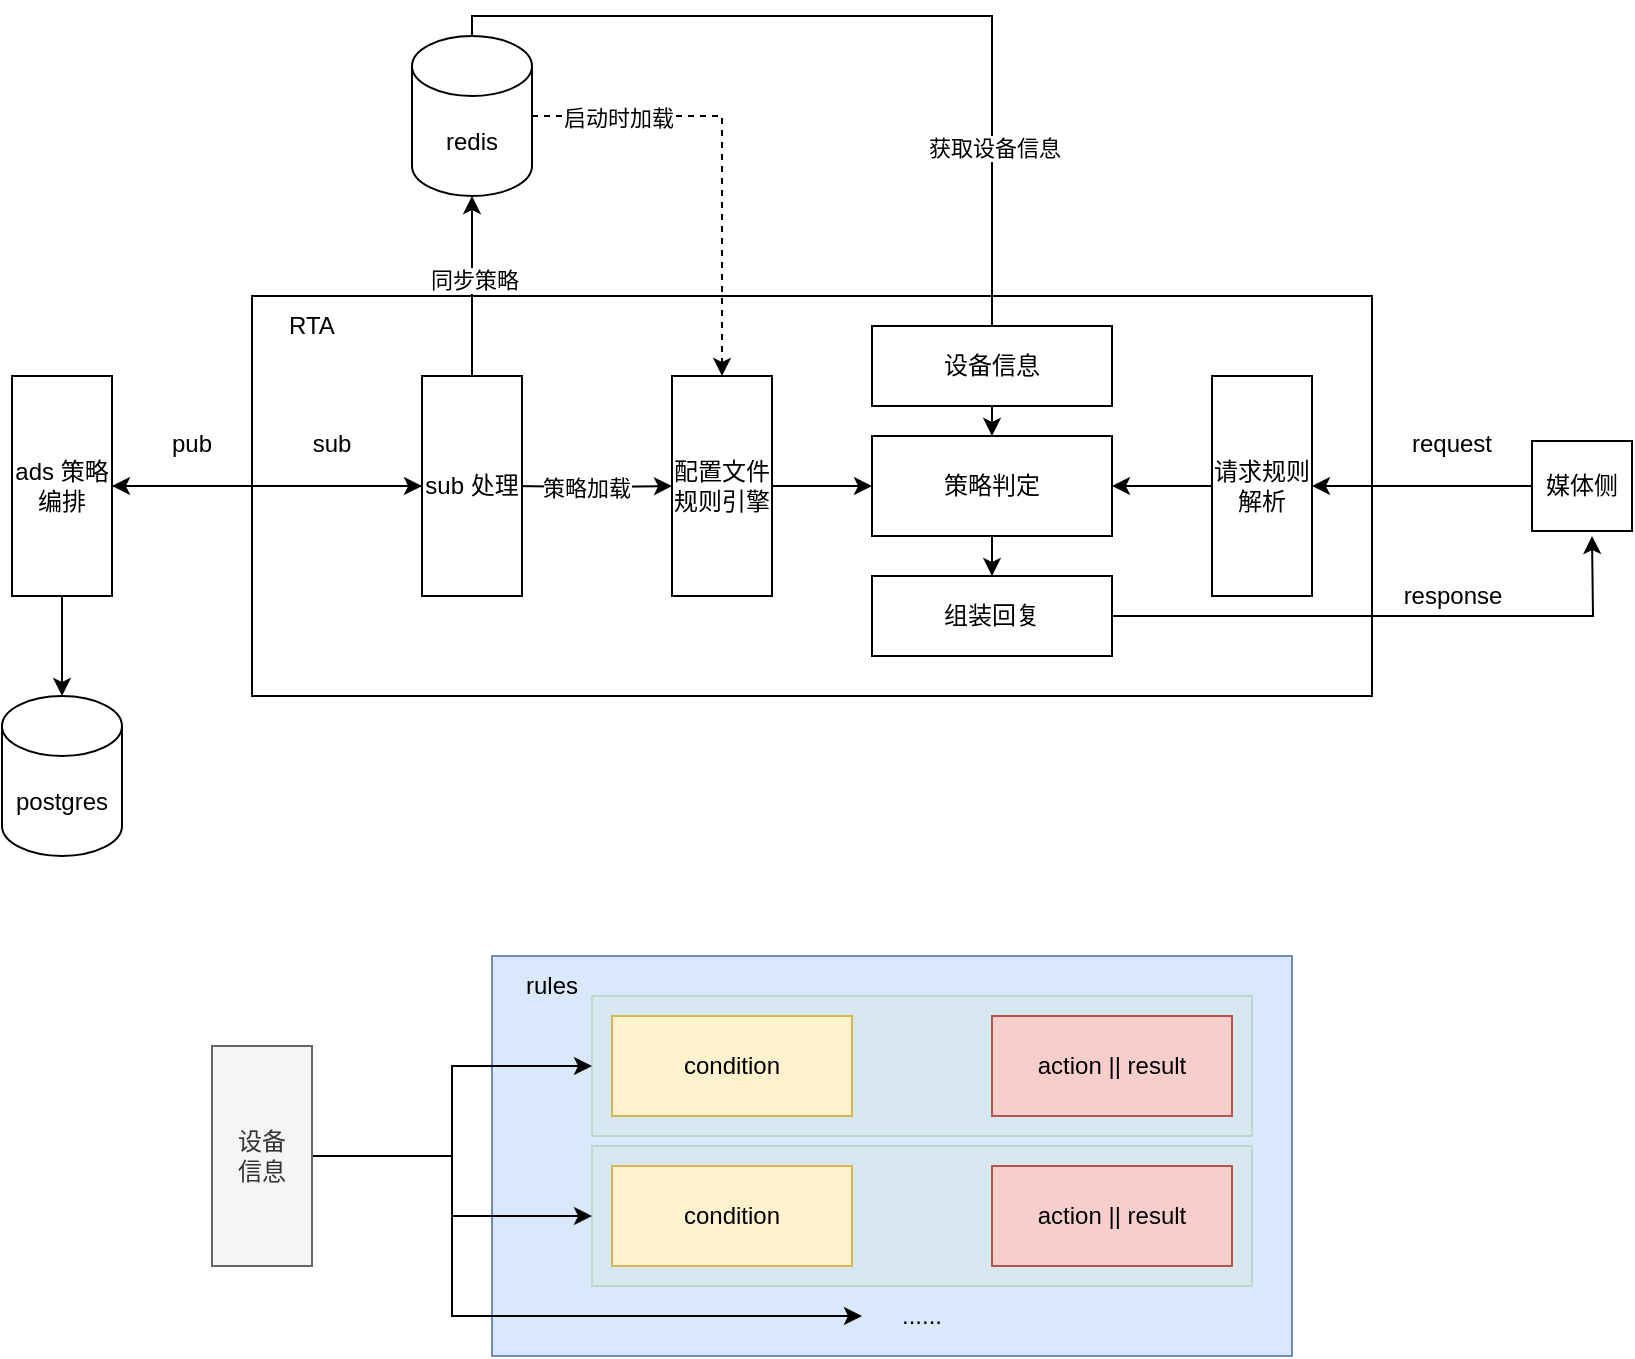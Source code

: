 <mxfile version="15.5.2" type="github">
  <diagram id="b1UWnsIVvzESD6UXYWfb" name="Page-1">
    <mxGraphModel dx="1940" dy="601" grid="1" gridSize="10" guides="1" tooltips="1" connect="1" arrows="1" fold="1" page="1" pageScale="1" pageWidth="827" pageHeight="1169" math="0" shadow="0">
      <root>
        <mxCell id="0" />
        <mxCell id="1" parent="0" />
        <mxCell id="0ZSpyMsnUgJeK2pMSkNS-60" value="" style="rounded=0;whiteSpace=wrap;html=1;fillColor=#dae8fc;strokeColor=#6c8ebf;" vertex="1" parent="1">
          <mxGeometry x="160" y="880" width="400" height="200" as="geometry" />
        </mxCell>
        <mxCell id="0ZSpyMsnUgJeK2pMSkNS-74" value="" style="rounded=0;whiteSpace=wrap;html=1;fillColor=#d5e8d4;opacity=30;strokeColor=#82b366;" vertex="1" parent="1">
          <mxGeometry x="210" y="975" width="330" height="70" as="geometry" />
        </mxCell>
        <mxCell id="0ZSpyMsnUgJeK2pMSkNS-72" value="" style="rounded=0;whiteSpace=wrap;html=1;fillColor=#d5e8d4;opacity=30;strokeColor=#82b366;" vertex="1" parent="1">
          <mxGeometry x="210" y="900" width="330" height="70" as="geometry" />
        </mxCell>
        <mxCell id="0ZSpyMsnUgJeK2pMSkNS-1" value="" style="rounded=0;whiteSpace=wrap;html=1;" vertex="1" parent="1">
          <mxGeometry x="40" y="550" width="560" height="200" as="geometry" />
        </mxCell>
        <mxCell id="0ZSpyMsnUgJeK2pMSkNS-17" value="" style="edgeStyle=orthogonalEdgeStyle;rounded=0;orthogonalLoop=1;jettySize=auto;html=1;" edge="1" parent="1" source="0ZSpyMsnUgJeK2pMSkNS-2" target="0ZSpyMsnUgJeK2pMSkNS-5">
          <mxGeometry relative="1" as="geometry" />
        </mxCell>
        <mxCell id="0ZSpyMsnUgJeK2pMSkNS-2" value="策略判定" style="rounded=0;whiteSpace=wrap;html=1;" vertex="1" parent="1">
          <mxGeometry x="350" y="620" width="120" height="50" as="geometry" />
        </mxCell>
        <mxCell id="0ZSpyMsnUgJeK2pMSkNS-15" style="edgeStyle=orthogonalEdgeStyle;rounded=0;orthogonalLoop=1;jettySize=auto;html=1;entryX=0;entryY=0.5;entryDx=0;entryDy=0;" edge="1" parent="1" source="0ZSpyMsnUgJeK2pMSkNS-3" target="0ZSpyMsnUgJeK2pMSkNS-2">
          <mxGeometry relative="1" as="geometry" />
        </mxCell>
        <mxCell id="0ZSpyMsnUgJeK2pMSkNS-3" value="配置文件规则引擎" style="rounded=0;whiteSpace=wrap;html=1;" vertex="1" parent="1">
          <mxGeometry x="250" y="590" width="50" height="110" as="geometry" />
        </mxCell>
        <mxCell id="0ZSpyMsnUgJeK2pMSkNS-16" style="edgeStyle=orthogonalEdgeStyle;rounded=0;orthogonalLoop=1;jettySize=auto;html=1;entryX=1;entryY=0.5;entryDx=0;entryDy=0;" edge="1" parent="1" source="0ZSpyMsnUgJeK2pMSkNS-4" target="0ZSpyMsnUgJeK2pMSkNS-2">
          <mxGeometry relative="1" as="geometry" />
        </mxCell>
        <mxCell id="0ZSpyMsnUgJeK2pMSkNS-4" value="请求规则解析" style="rounded=0;whiteSpace=wrap;html=1;" vertex="1" parent="1">
          <mxGeometry x="520" y="590" width="50" height="110" as="geometry" />
        </mxCell>
        <mxCell id="0ZSpyMsnUgJeK2pMSkNS-56" style="edgeStyle=orthogonalEdgeStyle;rounded=0;orthogonalLoop=1;jettySize=auto;html=1;" edge="1" parent="1" source="0ZSpyMsnUgJeK2pMSkNS-5">
          <mxGeometry relative="1" as="geometry">
            <mxPoint x="710" y="670" as="targetPoint" />
          </mxGeometry>
        </mxCell>
        <mxCell id="0ZSpyMsnUgJeK2pMSkNS-5" value="组装回复" style="rounded=0;whiteSpace=wrap;html=1;" vertex="1" parent="1">
          <mxGeometry x="350" y="690" width="120" height="40" as="geometry" />
        </mxCell>
        <mxCell id="0ZSpyMsnUgJeK2pMSkNS-6" value="RTA" style="text;html=1;strokeColor=none;fillColor=none;align=center;verticalAlign=middle;whiteSpace=wrap;rounded=0;" vertex="1" parent="1">
          <mxGeometry x="40" y="550" width="60" height="30" as="geometry" />
        </mxCell>
        <mxCell id="0ZSpyMsnUgJeK2pMSkNS-10" style="edgeStyle=orthogonalEdgeStyle;rounded=0;orthogonalLoop=1;jettySize=auto;html=1;" edge="1" parent="1" target="0ZSpyMsnUgJeK2pMSkNS-3">
          <mxGeometry relative="1" as="geometry">
            <mxPoint x="170" y="645" as="sourcePoint" />
          </mxGeometry>
        </mxCell>
        <mxCell id="0ZSpyMsnUgJeK2pMSkNS-42" value="策略加载" style="edgeLabel;html=1;align=center;verticalAlign=middle;resizable=0;points=[];" vertex="1" connectable="0" parent="0ZSpyMsnUgJeK2pMSkNS-10">
          <mxGeometry x="-0.073" relative="1" as="geometry">
            <mxPoint x="-1" as="offset" />
          </mxGeometry>
        </mxCell>
        <mxCell id="0ZSpyMsnUgJeK2pMSkNS-19" style="edgeStyle=orthogonalEdgeStyle;rounded=0;orthogonalLoop=1;jettySize=auto;html=1;entryX=1;entryY=0.5;entryDx=0;entryDy=0;" edge="1" parent="1" source="0ZSpyMsnUgJeK2pMSkNS-8" target="0ZSpyMsnUgJeK2pMSkNS-4">
          <mxGeometry relative="1" as="geometry" />
        </mxCell>
        <mxCell id="0ZSpyMsnUgJeK2pMSkNS-8" value="媒体侧" style="rounded=0;whiteSpace=wrap;html=1;" vertex="1" parent="1">
          <mxGeometry x="680" y="622.5" width="50" height="45" as="geometry" />
        </mxCell>
        <mxCell id="0ZSpyMsnUgJeK2pMSkNS-23" style="edgeStyle=orthogonalEdgeStyle;rounded=0;orthogonalLoop=1;jettySize=auto;html=1;entryX=0.5;entryY=0;entryDx=0;entryDy=0;entryPerimeter=0;" edge="1" parent="1" source="0ZSpyMsnUgJeK2pMSkNS-21">
          <mxGeometry relative="1" as="geometry">
            <mxPoint x="-55" y="750" as="targetPoint" />
          </mxGeometry>
        </mxCell>
        <mxCell id="0ZSpyMsnUgJeK2pMSkNS-43" style="edgeStyle=orthogonalEdgeStyle;rounded=0;orthogonalLoop=1;jettySize=auto;html=1;" edge="1" parent="1" source="0ZSpyMsnUgJeK2pMSkNS-21" target="0ZSpyMsnUgJeK2pMSkNS-37">
          <mxGeometry relative="1" as="geometry" />
        </mxCell>
        <mxCell id="0ZSpyMsnUgJeK2pMSkNS-21" value="ads 策略编排" style="rounded=0;whiteSpace=wrap;html=1;" vertex="1" parent="1">
          <mxGeometry x="-80" y="590" width="50" height="110" as="geometry" />
        </mxCell>
        <mxCell id="0ZSpyMsnUgJeK2pMSkNS-26" value="postgres" style="shape=cylinder3;whiteSpace=wrap;html=1;boundedLbl=1;backgroundOutline=1;size=15;rotation=0;" vertex="1" parent="1">
          <mxGeometry x="-85" y="750" width="60" height="80" as="geometry" />
        </mxCell>
        <mxCell id="0ZSpyMsnUgJeK2pMSkNS-40" style="edgeStyle=orthogonalEdgeStyle;rounded=0;orthogonalLoop=1;jettySize=auto;html=1;dashed=1;" edge="1" parent="1" source="0ZSpyMsnUgJeK2pMSkNS-32" target="0ZSpyMsnUgJeK2pMSkNS-3">
          <mxGeometry relative="1" as="geometry" />
        </mxCell>
        <mxCell id="0ZSpyMsnUgJeK2pMSkNS-41" value="启动时加载" style="edgeLabel;html=1;align=center;verticalAlign=middle;resizable=0;points=[];" vertex="1" connectable="0" parent="0ZSpyMsnUgJeK2pMSkNS-40">
          <mxGeometry x="-0.624" y="-1" relative="1" as="geometry">
            <mxPoint as="offset" />
          </mxGeometry>
        </mxCell>
        <mxCell id="0ZSpyMsnUgJeK2pMSkNS-52" style="edgeStyle=orthogonalEdgeStyle;rounded=0;orthogonalLoop=1;jettySize=auto;html=1;" edge="1" parent="1" source="0ZSpyMsnUgJeK2pMSkNS-32" target="0ZSpyMsnUgJeK2pMSkNS-2">
          <mxGeometry relative="1" as="geometry">
            <Array as="points">
              <mxPoint x="150" y="410" />
              <mxPoint x="410" y="410" />
            </Array>
          </mxGeometry>
        </mxCell>
        <mxCell id="0ZSpyMsnUgJeK2pMSkNS-53" value="获取设备信息" style="edgeLabel;html=1;align=center;verticalAlign=middle;resizable=0;points=[];" vertex="1" connectable="0" parent="0ZSpyMsnUgJeK2pMSkNS-52">
          <mxGeometry x="0.397" y="1" relative="1" as="geometry">
            <mxPoint as="offset" />
          </mxGeometry>
        </mxCell>
        <mxCell id="0ZSpyMsnUgJeK2pMSkNS-32" value="redis" style="shape=cylinder3;whiteSpace=wrap;html=1;boundedLbl=1;backgroundOutline=1;size=15;rotation=0;" vertex="1" parent="1">
          <mxGeometry x="120" y="420" width="60" height="80" as="geometry" />
        </mxCell>
        <mxCell id="0ZSpyMsnUgJeK2pMSkNS-38" value="" style="edgeStyle=orthogonalEdgeStyle;rounded=0;orthogonalLoop=1;jettySize=auto;html=1;" edge="1" parent="1" source="0ZSpyMsnUgJeK2pMSkNS-37" target="0ZSpyMsnUgJeK2pMSkNS-32">
          <mxGeometry relative="1" as="geometry" />
        </mxCell>
        <mxCell id="0ZSpyMsnUgJeK2pMSkNS-54" value="同步策略" style="edgeLabel;html=1;align=center;verticalAlign=middle;resizable=0;points=[];" vertex="1" connectable="0" parent="0ZSpyMsnUgJeK2pMSkNS-38">
          <mxGeometry x="0.081" y="-1" relative="1" as="geometry">
            <mxPoint as="offset" />
          </mxGeometry>
        </mxCell>
        <mxCell id="0ZSpyMsnUgJeK2pMSkNS-44" style="edgeStyle=orthogonalEdgeStyle;rounded=0;orthogonalLoop=1;jettySize=auto;html=1;" edge="1" parent="1" source="0ZSpyMsnUgJeK2pMSkNS-37">
          <mxGeometry relative="1" as="geometry">
            <mxPoint x="-30" y="645" as="targetPoint" />
          </mxGeometry>
        </mxCell>
        <mxCell id="0ZSpyMsnUgJeK2pMSkNS-37" value="sub 处理" style="rounded=0;whiteSpace=wrap;html=1;" vertex="1" parent="1">
          <mxGeometry x="125" y="590" width="50" height="110" as="geometry" />
        </mxCell>
        <mxCell id="0ZSpyMsnUgJeK2pMSkNS-46" value="pub" style="text;html=1;strokeColor=none;fillColor=none;align=center;verticalAlign=middle;whiteSpace=wrap;rounded=0;" vertex="1" parent="1">
          <mxGeometry x="-20" y="609" width="60" height="30" as="geometry" />
        </mxCell>
        <mxCell id="0ZSpyMsnUgJeK2pMSkNS-47" value="sub" style="text;html=1;strokeColor=none;fillColor=none;align=center;verticalAlign=middle;whiteSpace=wrap;rounded=0;" vertex="1" parent="1">
          <mxGeometry x="50" y="609" width="60" height="30" as="geometry" />
        </mxCell>
        <mxCell id="0ZSpyMsnUgJeK2pMSkNS-48" value="request" style="text;html=1;strokeColor=none;fillColor=none;align=center;verticalAlign=middle;whiteSpace=wrap;rounded=0;" vertex="1" parent="1">
          <mxGeometry x="610" y="609" width="60" height="30" as="geometry" />
        </mxCell>
        <mxCell id="0ZSpyMsnUgJeK2pMSkNS-55" value="设备信息" style="rounded=0;whiteSpace=wrap;html=1;" vertex="1" parent="1">
          <mxGeometry x="350" y="565" width="120" height="40" as="geometry" />
        </mxCell>
        <mxCell id="0ZSpyMsnUgJeK2pMSkNS-57" value="response" style="text;html=1;align=center;verticalAlign=middle;resizable=0;points=[];autosize=1;strokeColor=none;fillColor=none;" vertex="1" parent="1">
          <mxGeometry x="610" y="690" width="60" height="20" as="geometry" />
        </mxCell>
        <mxCell id="0ZSpyMsnUgJeK2pMSkNS-77" style="edgeStyle=orthogonalEdgeStyle;rounded=0;orthogonalLoop=1;jettySize=auto;html=1;entryX=0;entryY=0.5;entryDx=0;entryDy=0;" edge="1" parent="1" source="0ZSpyMsnUgJeK2pMSkNS-59" target="0ZSpyMsnUgJeK2pMSkNS-72">
          <mxGeometry relative="1" as="geometry" />
        </mxCell>
        <mxCell id="0ZSpyMsnUgJeK2pMSkNS-78" style="edgeStyle=orthogonalEdgeStyle;rounded=0;orthogonalLoop=1;jettySize=auto;html=1;entryX=0;entryY=0.5;entryDx=0;entryDy=0;" edge="1" parent="1" source="0ZSpyMsnUgJeK2pMSkNS-59" target="0ZSpyMsnUgJeK2pMSkNS-74">
          <mxGeometry relative="1" as="geometry" />
        </mxCell>
        <mxCell id="0ZSpyMsnUgJeK2pMSkNS-79" style="edgeStyle=orthogonalEdgeStyle;rounded=0;orthogonalLoop=1;jettySize=auto;html=1;entryX=0;entryY=0.5;entryDx=0;entryDy=0;" edge="1" parent="1" source="0ZSpyMsnUgJeK2pMSkNS-59" target="0ZSpyMsnUgJeK2pMSkNS-75">
          <mxGeometry relative="1" as="geometry">
            <Array as="points">
              <mxPoint x="140" y="980" />
              <mxPoint x="140" y="1060" />
            </Array>
          </mxGeometry>
        </mxCell>
        <mxCell id="0ZSpyMsnUgJeK2pMSkNS-59" value="设备&lt;br&gt;信息" style="rounded=0;whiteSpace=wrap;html=1;fillColor=#f5f5f5;fontColor=#333333;strokeColor=#666666;" vertex="1" parent="1">
          <mxGeometry x="20" y="925" width="50" height="110" as="geometry" />
        </mxCell>
        <mxCell id="0ZSpyMsnUgJeK2pMSkNS-61" value="condition" style="rounded=0;whiteSpace=wrap;html=1;fillColor=#fff2cc;strokeColor=#d6b656;" vertex="1" parent="1">
          <mxGeometry x="220" y="910" width="120" height="50" as="geometry" />
        </mxCell>
        <mxCell id="0ZSpyMsnUgJeK2pMSkNS-62" value="condition" style="rounded=0;whiteSpace=wrap;html=1;fillColor=#fff2cc;strokeColor=#d6b656;" vertex="1" parent="1">
          <mxGeometry x="220" y="985" width="120" height="50" as="geometry" />
        </mxCell>
        <mxCell id="0ZSpyMsnUgJeK2pMSkNS-68" value="rules" style="text;html=1;strokeColor=none;fillColor=none;align=center;verticalAlign=middle;whiteSpace=wrap;rounded=0;" vertex="1" parent="1">
          <mxGeometry x="160" y="880" width="60" height="30" as="geometry" />
        </mxCell>
        <mxCell id="0ZSpyMsnUgJeK2pMSkNS-69" value="action || result" style="rounded=0;whiteSpace=wrap;html=1;fillColor=#f8cecc;strokeColor=#b85450;" vertex="1" parent="1">
          <mxGeometry x="410" y="910" width="120" height="50" as="geometry" />
        </mxCell>
        <mxCell id="0ZSpyMsnUgJeK2pMSkNS-70" value="action || result" style="rounded=0;whiteSpace=wrap;html=1;fillColor=#f8cecc;strokeColor=#b85450;" vertex="1" parent="1">
          <mxGeometry x="410" y="985" width="120" height="50" as="geometry" />
        </mxCell>
        <mxCell id="0ZSpyMsnUgJeK2pMSkNS-75" value="......" style="text;html=1;strokeColor=none;fillColor=none;align=center;verticalAlign=middle;whiteSpace=wrap;rounded=0;" vertex="1" parent="1">
          <mxGeometry x="345" y="1045" width="60" height="30" as="geometry" />
        </mxCell>
      </root>
    </mxGraphModel>
  </diagram>
</mxfile>
